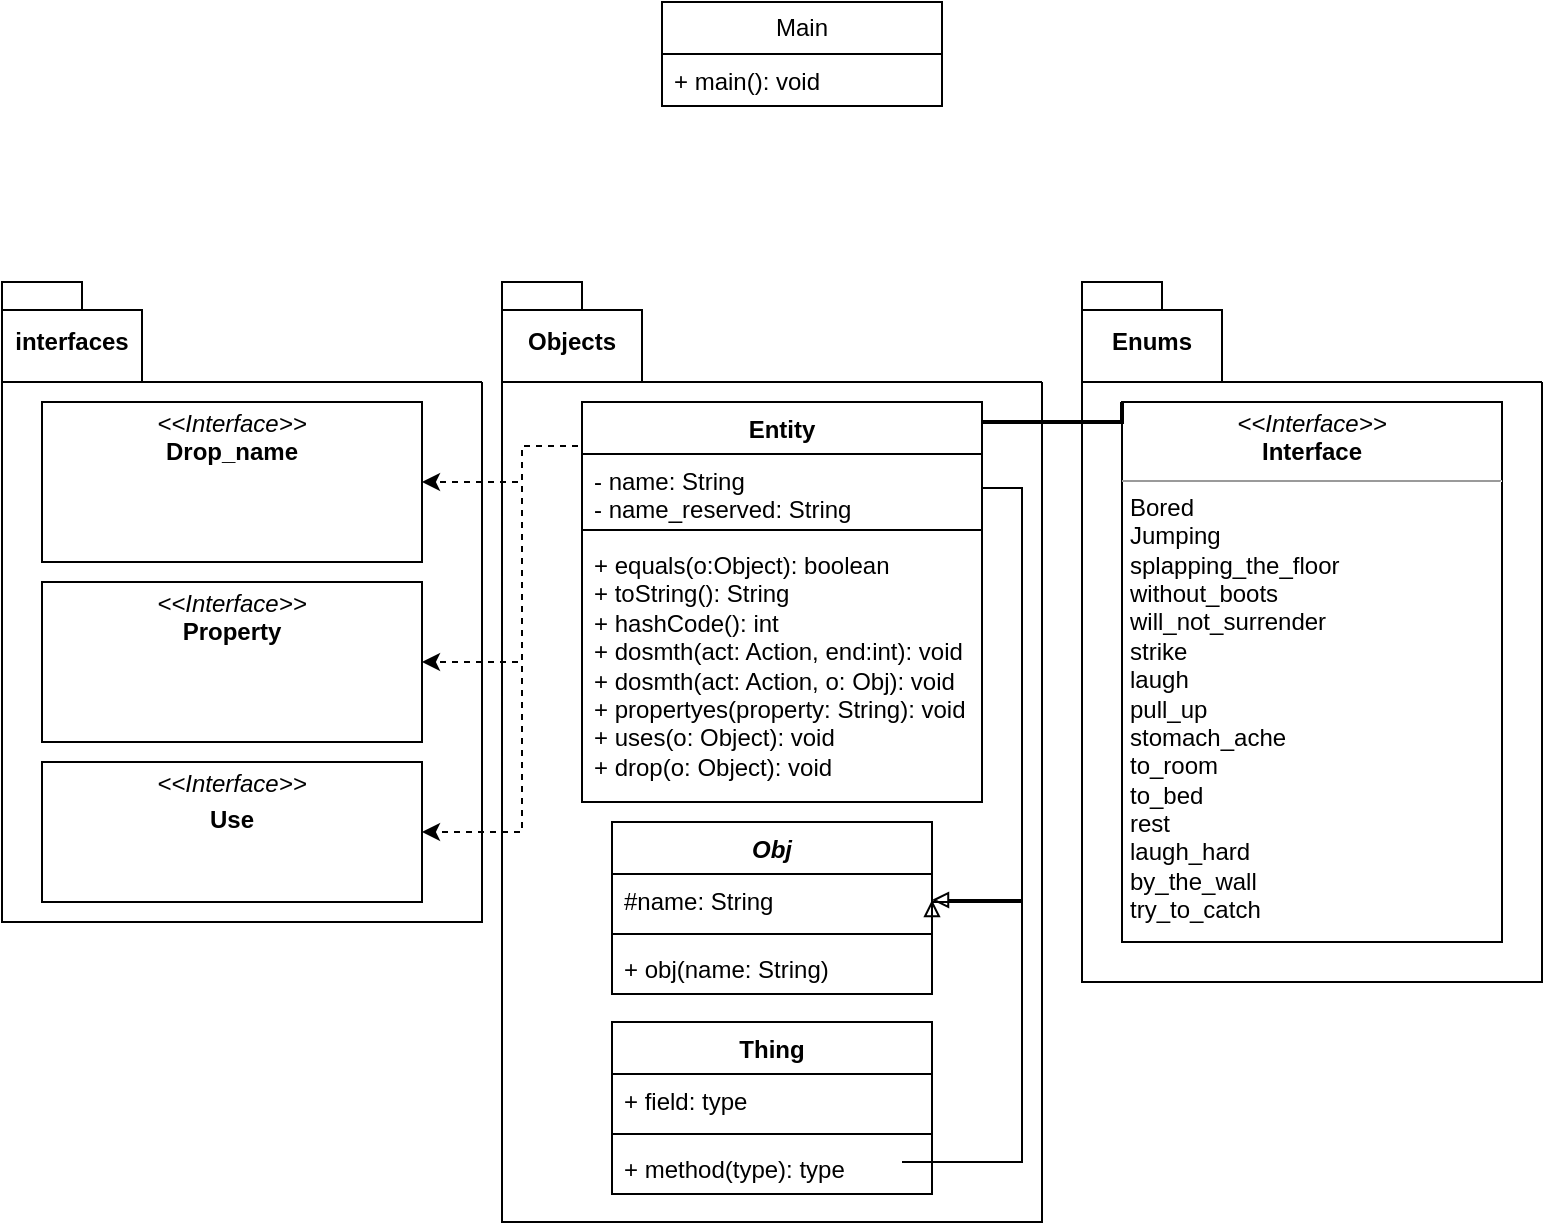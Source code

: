 <mxfile version="22.1.5" type="device">
  <diagram id="C5RBs43oDa-KdzZeNtuy" name="Page-1">
    <mxGraphModel dx="1134" dy="626" grid="1" gridSize="10" guides="1" tooltips="1" connect="1" arrows="1" fold="1" page="1" pageScale="1" pageWidth="827" pageHeight="1169" math="0" shadow="0">
      <root>
        <mxCell id="WIyWlLk6GJQsqaUBKTNV-0" />
        <mxCell id="WIyWlLk6GJQsqaUBKTNV-1" parent="WIyWlLk6GJQsqaUBKTNV-0" />
        <mxCell id="h-NhRY0XOj9QEPLzQhCD-0" value="" style="swimlane;startSize=0;" vertex="1" parent="WIyWlLk6GJQsqaUBKTNV-1">
          <mxGeometry x="40" y="400" width="240" height="270" as="geometry" />
        </mxCell>
        <mxCell id="h-NhRY0XOj9QEPLzQhCD-9" value="&lt;p style=&quot;margin:0px;margin-top:4px;text-align:center;&quot;&gt;&lt;i&gt;&amp;lt;&amp;lt;Interface&amp;gt;&amp;gt;&lt;/i&gt;&lt;br&gt;&lt;b&gt;Drop_name&lt;/b&gt;&lt;/p&gt;&lt;p style=&quot;margin:0px;margin-left:4px;&quot;&gt;&lt;br&gt;&lt;/p&gt;" style="verticalAlign=top;align=left;overflow=fill;fontSize=12;fontFamily=Helvetica;html=1;whiteSpace=wrap;" vertex="1" parent="h-NhRY0XOj9QEPLzQhCD-0">
          <mxGeometry x="20" y="10" width="190" height="80" as="geometry" />
        </mxCell>
        <mxCell id="h-NhRY0XOj9QEPLzQhCD-10" value="&lt;p style=&quot;margin:0px;margin-top:4px;text-align:center;&quot;&gt;&lt;i&gt;&amp;lt;&amp;lt;Interface&amp;gt;&amp;gt;&lt;/i&gt;&lt;br&gt;&lt;b&gt;Property&lt;/b&gt;&lt;/p&gt;&lt;p style=&quot;margin:0px;margin-left:4px;&quot;&gt;&lt;br&gt;&lt;/p&gt;&lt;p style=&quot;margin:0px;margin-left:4px;&quot;&gt;&lt;br&gt;&lt;/p&gt;" style="verticalAlign=top;align=left;overflow=fill;fontSize=12;fontFamily=Helvetica;html=1;whiteSpace=wrap;" vertex="1" parent="h-NhRY0XOj9QEPLzQhCD-0">
          <mxGeometry x="20" y="100" width="190" height="80" as="geometry" />
        </mxCell>
        <mxCell id="h-NhRY0XOj9QEPLzQhCD-11" value="&lt;p style=&quot;margin:0px;margin-top:4px;text-align:center;&quot;&gt;&lt;i&gt;&amp;lt;&amp;lt;Interface&amp;gt;&amp;gt;&lt;/i&gt;&lt;br&gt;&lt;/p&gt;&lt;p style=&quot;margin:0px;margin-top:4px;text-align:center;&quot;&gt;&lt;b&gt;Use&lt;/b&gt;&lt;/p&gt;&lt;p style=&quot;margin:0px;margin-left:4px;&quot;&gt;&lt;br&gt;&lt;/p&gt;" style="verticalAlign=top;align=left;overflow=fill;fontSize=12;fontFamily=Helvetica;html=1;whiteSpace=wrap;" vertex="1" parent="h-NhRY0XOj9QEPLzQhCD-0">
          <mxGeometry x="20" y="190" width="190" height="70" as="geometry" />
        </mxCell>
        <mxCell id="h-NhRY0XOj9QEPLzQhCD-7" value="interfaces" style="shape=folder;fontStyle=1;spacingTop=10;tabWidth=40;tabHeight=14;tabPosition=left;html=1;whiteSpace=wrap;" vertex="1" parent="WIyWlLk6GJQsqaUBKTNV-1">
          <mxGeometry x="40" y="350" width="70" height="50" as="geometry" />
        </mxCell>
        <mxCell id="h-NhRY0XOj9QEPLzQhCD-12" value="" style="swimlane;startSize=0;" vertex="1" parent="WIyWlLk6GJQsqaUBKTNV-1">
          <mxGeometry x="290" y="400" width="270" height="420" as="geometry" />
        </mxCell>
        <mxCell id="h-NhRY0XOj9QEPLzQhCD-31" style="edgeStyle=orthogonalEdgeStyle;rounded=0;orthogonalLoop=1;jettySize=auto;html=1;exitX=1;exitY=0.25;exitDx=0;exitDy=0;entryX=1;entryY=0.5;entryDx=0;entryDy=0;endArrow=block;endFill=0;" edge="1" parent="h-NhRY0XOj9QEPLzQhCD-12" source="h-NhRY0XOj9QEPLzQhCD-17" target="h-NhRY0XOj9QEPLzQhCD-22">
          <mxGeometry relative="1" as="geometry">
            <Array as="points">
              <mxPoint x="240" y="53" />
              <mxPoint x="260" y="53" />
              <mxPoint x="260" y="260" />
            </Array>
          </mxGeometry>
        </mxCell>
        <mxCell id="h-NhRY0XOj9QEPLzQhCD-17" value="Entity" style="swimlane;fontStyle=1;align=center;verticalAlign=top;childLayout=stackLayout;horizontal=1;startSize=26;horizontalStack=0;resizeParent=1;resizeParentMax=0;resizeLast=0;collapsible=1;marginBottom=0;whiteSpace=wrap;html=1;" vertex="1" parent="h-NhRY0XOj9QEPLzQhCD-12">
          <mxGeometry x="40" y="10" width="200" height="200" as="geometry" />
        </mxCell>
        <mxCell id="h-NhRY0XOj9QEPLzQhCD-18" value="- name: String&lt;br&gt;- name_reserved: String" style="text;strokeColor=none;fillColor=none;align=left;verticalAlign=top;spacingLeft=4;spacingRight=4;overflow=hidden;rotatable=0;points=[[0,0.5],[1,0.5]];portConstraint=eastwest;whiteSpace=wrap;html=1;" vertex="1" parent="h-NhRY0XOj9QEPLzQhCD-17">
          <mxGeometry y="26" width="200" height="34" as="geometry" />
        </mxCell>
        <mxCell id="h-NhRY0XOj9QEPLzQhCD-19" value="" style="line;strokeWidth=1;fillColor=none;align=left;verticalAlign=middle;spacingTop=-1;spacingLeft=3;spacingRight=3;rotatable=0;labelPosition=right;points=[];portConstraint=eastwest;strokeColor=inherit;" vertex="1" parent="h-NhRY0XOj9QEPLzQhCD-17">
          <mxGeometry y="60" width="200" height="8" as="geometry" />
        </mxCell>
        <mxCell id="h-NhRY0XOj9QEPLzQhCD-20" value="+ equals(o:Object): boolean&lt;br&gt;+ toString(): String&lt;br&gt;+ hashCode(): int&lt;br&gt;+ dosmth(act: Action, end:int): void&lt;br&gt;+ dosmth(act: Action, o: Obj): void&lt;br&gt;+ propertyes(property: String): void&lt;br&gt;+ uses(o: Object): void&lt;br&gt;+ drop(o: Object): void" style="text;strokeColor=none;fillColor=none;align=left;verticalAlign=top;spacingLeft=4;spacingRight=4;overflow=hidden;rotatable=0;points=[[0,0.5],[1,0.5]];portConstraint=eastwest;whiteSpace=wrap;html=1;" vertex="1" parent="h-NhRY0XOj9QEPLzQhCD-17">
          <mxGeometry y="68" width="200" height="132" as="geometry" />
        </mxCell>
        <mxCell id="h-NhRY0XOj9QEPLzQhCD-21" value="&lt;i&gt;Obj&lt;/i&gt;" style="swimlane;fontStyle=1;align=center;verticalAlign=top;childLayout=stackLayout;horizontal=1;startSize=26;horizontalStack=0;resizeParent=1;resizeParentMax=0;resizeLast=0;collapsible=1;marginBottom=0;whiteSpace=wrap;html=1;" vertex="1" parent="h-NhRY0XOj9QEPLzQhCD-12">
          <mxGeometry x="55" y="220" width="160" height="86" as="geometry" />
        </mxCell>
        <mxCell id="h-NhRY0XOj9QEPLzQhCD-22" value="#name: String" style="text;strokeColor=none;fillColor=none;align=left;verticalAlign=top;spacingLeft=4;spacingRight=4;overflow=hidden;rotatable=0;points=[[0,0.5],[1,0.5]];portConstraint=eastwest;whiteSpace=wrap;html=1;" vertex="1" parent="h-NhRY0XOj9QEPLzQhCD-21">
          <mxGeometry y="26" width="160" height="26" as="geometry" />
        </mxCell>
        <mxCell id="h-NhRY0XOj9QEPLzQhCD-23" value="" style="line;strokeWidth=1;fillColor=none;align=left;verticalAlign=middle;spacingTop=-1;spacingLeft=3;spacingRight=3;rotatable=0;labelPosition=right;points=[];portConstraint=eastwest;strokeColor=inherit;" vertex="1" parent="h-NhRY0XOj9QEPLzQhCD-21">
          <mxGeometry y="52" width="160" height="8" as="geometry" />
        </mxCell>
        <mxCell id="h-NhRY0XOj9QEPLzQhCD-24" value="+ obj(name: String)" style="text;strokeColor=none;fillColor=none;align=left;verticalAlign=top;spacingLeft=4;spacingRight=4;overflow=hidden;rotatable=0;points=[[0,0.5],[1,0.5]];portConstraint=eastwest;whiteSpace=wrap;html=1;" vertex="1" parent="h-NhRY0XOj9QEPLzQhCD-21">
          <mxGeometry y="60" width="160" height="26" as="geometry" />
        </mxCell>
        <mxCell id="h-NhRY0XOj9QEPLzQhCD-25" value="Thing" style="swimlane;fontStyle=1;align=center;verticalAlign=top;childLayout=stackLayout;horizontal=1;startSize=26;horizontalStack=0;resizeParent=1;resizeParentMax=0;resizeLast=0;collapsible=1;marginBottom=0;whiteSpace=wrap;html=1;" vertex="1" parent="h-NhRY0XOj9QEPLzQhCD-12">
          <mxGeometry x="55" y="320" width="160" height="86" as="geometry" />
        </mxCell>
        <mxCell id="h-NhRY0XOj9QEPLzQhCD-26" value="+ field: type" style="text;strokeColor=none;fillColor=none;align=left;verticalAlign=top;spacingLeft=4;spacingRight=4;overflow=hidden;rotatable=0;points=[[0,0.5],[1,0.5]];portConstraint=eastwest;whiteSpace=wrap;html=1;" vertex="1" parent="h-NhRY0XOj9QEPLzQhCD-25">
          <mxGeometry y="26" width="160" height="26" as="geometry" />
        </mxCell>
        <mxCell id="h-NhRY0XOj9QEPLzQhCD-27" value="" style="line;strokeWidth=1;fillColor=none;align=left;verticalAlign=middle;spacingTop=-1;spacingLeft=3;spacingRight=3;rotatable=0;labelPosition=right;points=[];portConstraint=eastwest;strokeColor=inherit;" vertex="1" parent="h-NhRY0XOj9QEPLzQhCD-25">
          <mxGeometry y="52" width="160" height="8" as="geometry" />
        </mxCell>
        <mxCell id="h-NhRY0XOj9QEPLzQhCD-28" value="+ method(type): type" style="text;strokeColor=none;fillColor=none;align=left;verticalAlign=top;spacingLeft=4;spacingRight=4;overflow=hidden;rotatable=0;points=[[0,0.5],[1,0.5]];portConstraint=eastwest;whiteSpace=wrap;html=1;" vertex="1" parent="h-NhRY0XOj9QEPLzQhCD-25">
          <mxGeometry y="60" width="160" height="26" as="geometry" />
        </mxCell>
        <mxCell id="h-NhRY0XOj9QEPLzQhCD-30" style="edgeStyle=orthogonalEdgeStyle;rounded=0;orthogonalLoop=1;jettySize=auto;html=1;exitX=1;exitY=0.5;exitDx=0;exitDy=0;entryX=1;entryY=0.5;entryDx=0;entryDy=0;endArrow=block;endFill=0;" edge="1" parent="h-NhRY0XOj9QEPLzQhCD-12" source="h-NhRY0XOj9QEPLzQhCD-26" target="h-NhRY0XOj9QEPLzQhCD-22">
          <mxGeometry relative="1" as="geometry">
            <Array as="points">
              <mxPoint x="200" y="390" />
              <mxPoint x="260" y="390" />
              <mxPoint x="260" y="300" />
            </Array>
          </mxGeometry>
        </mxCell>
        <mxCell id="h-NhRY0XOj9QEPLzQhCD-16" value="Objects" style="shape=folder;fontStyle=1;spacingTop=10;tabWidth=40;tabHeight=14;tabPosition=left;html=1;whiteSpace=wrap;" vertex="1" parent="WIyWlLk6GJQsqaUBKTNV-1">
          <mxGeometry x="290" y="350" width="70" height="50" as="geometry" />
        </mxCell>
        <mxCell id="h-NhRY0XOj9QEPLzQhCD-33" style="edgeStyle=orthogonalEdgeStyle;rounded=0;orthogonalLoop=1;jettySize=auto;html=1;exitX=0;exitY=0.25;exitDx=0;exitDy=0;entryX=1;entryY=0.5;entryDx=0;entryDy=0;dashed=1;" edge="1" parent="WIyWlLk6GJQsqaUBKTNV-1" source="h-NhRY0XOj9QEPLzQhCD-17" target="h-NhRY0XOj9QEPLzQhCD-9">
          <mxGeometry relative="1" as="geometry">
            <Array as="points">
              <mxPoint x="300" y="432" />
              <mxPoint x="300" y="450" />
            </Array>
          </mxGeometry>
        </mxCell>
        <mxCell id="h-NhRY0XOj9QEPLzQhCD-34" style="edgeStyle=orthogonalEdgeStyle;rounded=0;orthogonalLoop=1;jettySize=auto;html=1;exitX=0;exitY=0.25;exitDx=0;exitDy=0;entryX=1;entryY=0.5;entryDx=0;entryDy=0;dashed=1;" edge="1" parent="WIyWlLk6GJQsqaUBKTNV-1" source="h-NhRY0XOj9QEPLzQhCD-17" target="h-NhRY0XOj9QEPLzQhCD-10">
          <mxGeometry relative="1" as="geometry">
            <Array as="points">
              <mxPoint x="300" y="432" />
              <mxPoint x="300" y="540" />
            </Array>
          </mxGeometry>
        </mxCell>
        <mxCell id="h-NhRY0XOj9QEPLzQhCD-35" style="edgeStyle=orthogonalEdgeStyle;rounded=0;orthogonalLoop=1;jettySize=auto;html=1;exitX=0;exitY=0.25;exitDx=0;exitDy=0;entryX=1;entryY=0.5;entryDx=0;entryDy=0;dashed=1;" edge="1" parent="WIyWlLk6GJQsqaUBKTNV-1" source="h-NhRY0XOj9QEPLzQhCD-17" target="h-NhRY0XOj9QEPLzQhCD-11">
          <mxGeometry relative="1" as="geometry">
            <Array as="points">
              <mxPoint x="300" y="432" />
              <mxPoint x="300" y="625" />
            </Array>
          </mxGeometry>
        </mxCell>
        <mxCell id="h-NhRY0XOj9QEPLzQhCD-38" value="&lt;p style=&quot;margin:0px;margin-top:4px;text-align:center;&quot;&gt;&lt;i&gt;&amp;lt;&amp;lt;Interface&amp;gt;&amp;gt;&lt;/i&gt;&lt;br&gt;&lt;b&gt;Interface&lt;/b&gt;&lt;/p&gt;&lt;hr size=&quot;1&quot;&gt;&lt;p style=&quot;margin:0px;margin-left:4px;&quot;&gt;Bored&lt;/p&gt;&lt;p style=&quot;margin:0px;margin-left:4px;&quot;&gt;Jumping&lt;/p&gt;&lt;p style=&quot;margin:0px;margin-left:4px;&quot;&gt;splapping_the_floor&lt;/p&gt;&lt;p style=&quot;margin:0px;margin-left:4px;&quot;&gt;without_boots&lt;/p&gt;&lt;p style=&quot;margin:0px;margin-left:4px;&quot;&gt;will_not_surrender&lt;/p&gt;&lt;p style=&quot;margin:0px;margin-left:4px;&quot;&gt;strike&lt;/p&gt;&lt;p style=&quot;margin:0px;margin-left:4px;&quot;&gt;laugh&lt;/p&gt;&lt;p style=&quot;margin:0px;margin-left:4px;&quot;&gt;pull_up&lt;/p&gt;&lt;p style=&quot;margin:0px;margin-left:4px;&quot;&gt;stomach_ache&lt;/p&gt;&lt;p style=&quot;margin:0px;margin-left:4px;&quot;&gt;to_room&lt;/p&gt;&lt;p style=&quot;margin:0px;margin-left:4px;&quot;&gt;to_bed&lt;/p&gt;&lt;p style=&quot;margin:0px;margin-left:4px;&quot;&gt;rest&lt;/p&gt;&lt;p style=&quot;margin:0px;margin-left:4px;&quot;&gt;laugh_hard&lt;/p&gt;&lt;p style=&quot;margin:0px;margin-left:4px;&quot;&gt;by_the_wall&lt;/p&gt;&lt;p style=&quot;margin:0px;margin-left:4px;&quot;&gt;try_to_catch&lt;/p&gt;&lt;p style=&quot;margin:0px;margin-left:4px;&quot;&gt;&lt;br&gt;&lt;/p&gt;" style="verticalAlign=top;align=left;overflow=fill;fontSize=12;fontFamily=Helvetica;html=1;whiteSpace=wrap;" vertex="1" parent="WIyWlLk6GJQsqaUBKTNV-1">
          <mxGeometry x="600" y="410" width="190" height="270" as="geometry" />
        </mxCell>
        <mxCell id="h-NhRY0XOj9QEPLzQhCD-39" value="" style="swimlane;startSize=0;" vertex="1" parent="WIyWlLk6GJQsqaUBKTNV-1">
          <mxGeometry x="580" y="400" width="230" height="300" as="geometry" />
        </mxCell>
        <mxCell id="h-NhRY0XOj9QEPLzQhCD-55" value="Enums" style="shape=folder;fontStyle=1;spacingTop=10;tabWidth=40;tabHeight=14;tabPosition=left;html=1;whiteSpace=wrap;" vertex="1" parent="WIyWlLk6GJQsqaUBKTNV-1">
          <mxGeometry x="580" y="350" width="70" height="50" as="geometry" />
        </mxCell>
        <mxCell id="h-NhRY0XOj9QEPLzQhCD-64" style="edgeStyle=orthogonalEdgeStyle;rounded=0;orthogonalLoop=1;jettySize=auto;html=1;exitX=0;exitY=0;exitDx=0;exitDy=0;entryX=1;entryY=0.05;entryDx=0;entryDy=0;entryPerimeter=0;endArrow=none;endFill=0;strokeWidth=2;" edge="1" parent="WIyWlLk6GJQsqaUBKTNV-1" source="h-NhRY0XOj9QEPLzQhCD-38" target="h-NhRY0XOj9QEPLzQhCD-17">
          <mxGeometry relative="1" as="geometry">
            <Array as="points">
              <mxPoint x="600" y="420" />
            </Array>
          </mxGeometry>
        </mxCell>
        <mxCell id="h-NhRY0XOj9QEPLzQhCD-65" value="Main" style="swimlane;fontStyle=0;childLayout=stackLayout;horizontal=1;startSize=26;fillColor=none;horizontalStack=0;resizeParent=1;resizeParentMax=0;resizeLast=0;collapsible=1;marginBottom=0;whiteSpace=wrap;html=1;" vertex="1" parent="WIyWlLk6GJQsqaUBKTNV-1">
          <mxGeometry x="370" y="210" width="140" height="52" as="geometry" />
        </mxCell>
        <mxCell id="h-NhRY0XOj9QEPLzQhCD-66" value="+ main(): void" style="text;strokeColor=none;fillColor=none;align=left;verticalAlign=top;spacingLeft=4;spacingRight=4;overflow=hidden;rotatable=0;points=[[0,0.5],[1,0.5]];portConstraint=eastwest;whiteSpace=wrap;html=1;" vertex="1" parent="h-NhRY0XOj9QEPLzQhCD-65">
          <mxGeometry y="26" width="140" height="26" as="geometry" />
        </mxCell>
      </root>
    </mxGraphModel>
  </diagram>
</mxfile>
